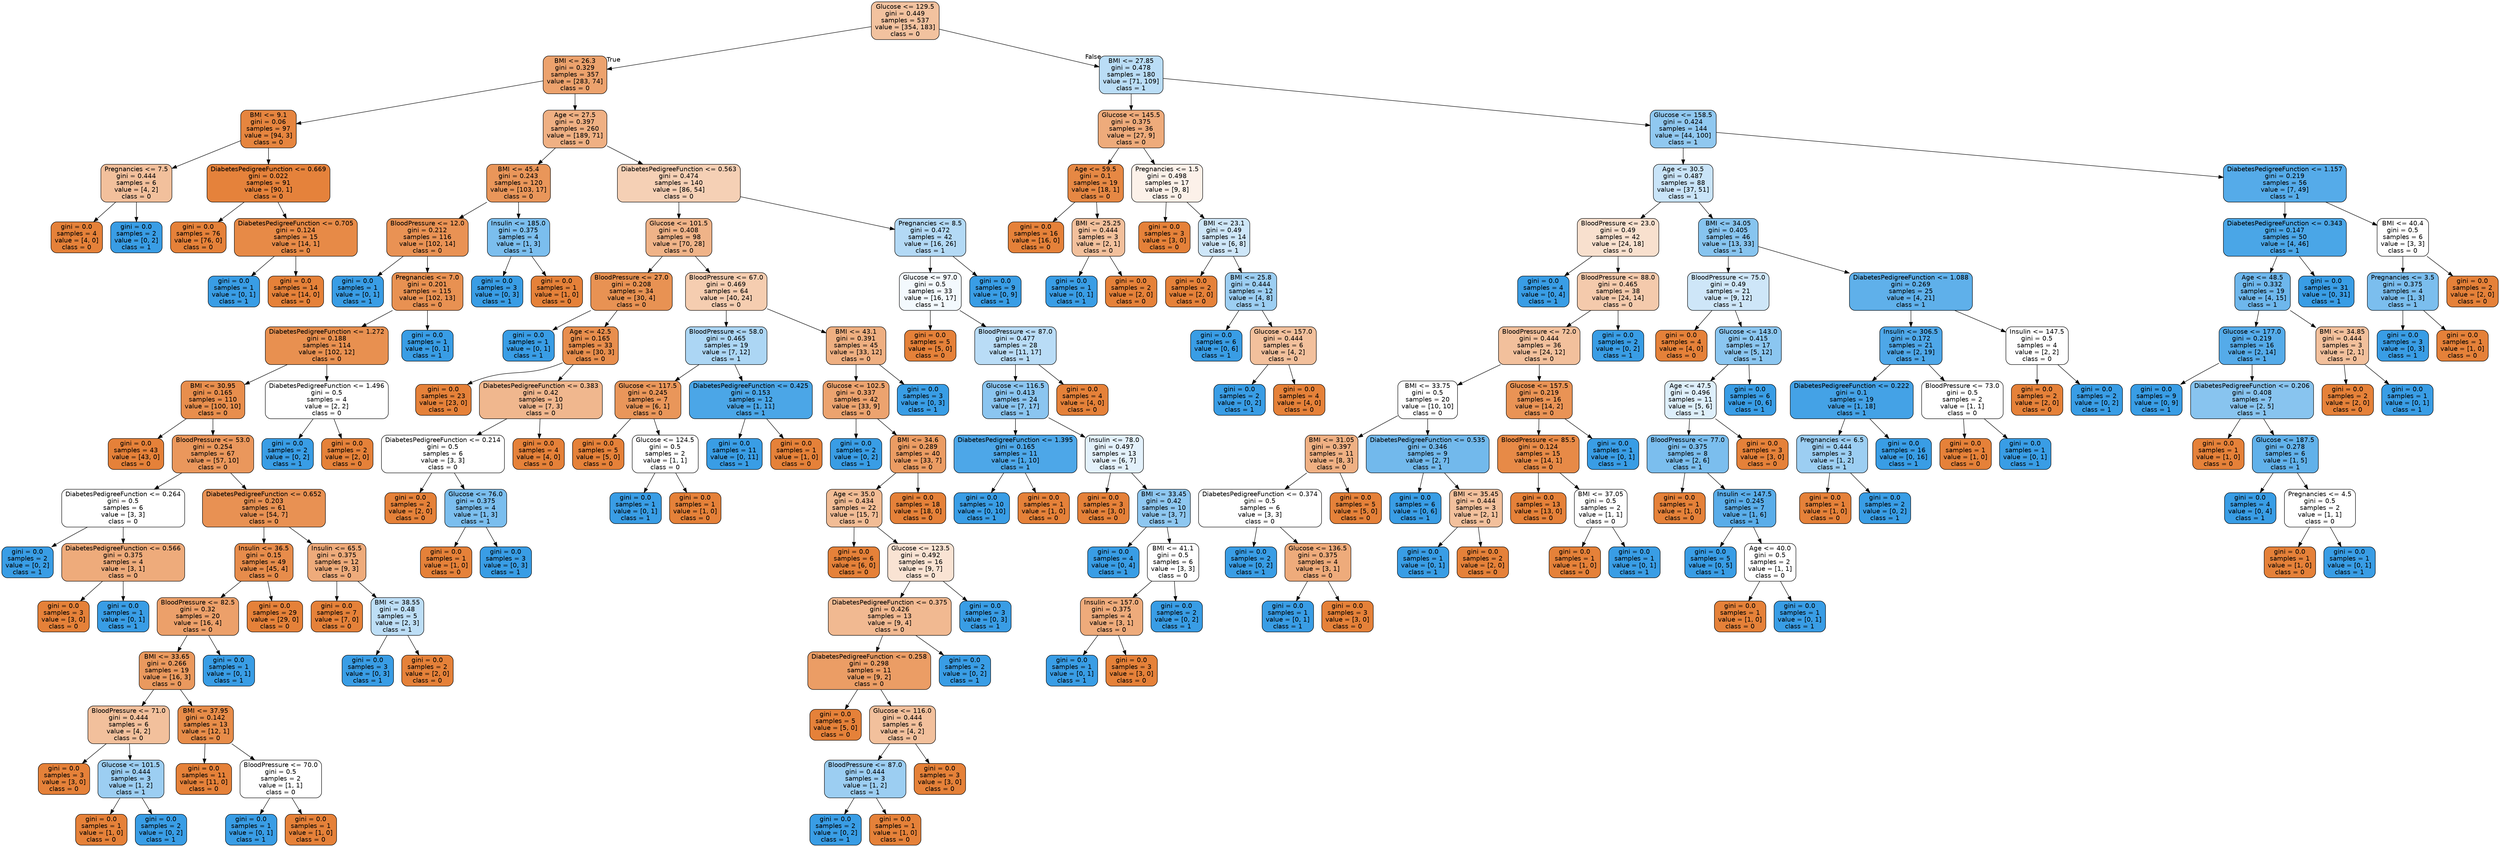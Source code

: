 digraph Tree {
node [shape=box, style="filled, rounded", color="black", fontname="helvetica"] ;
edge [fontname="helvetica"] ;
0 [label="Glucose <= 129.5\ngini = 0.449\nsamples = 537\nvalue = [354, 183]\nclass = 0", fillcolor="#f2c29f"] ;
1 [label="BMI <= 26.3\ngini = 0.329\nsamples = 357\nvalue = [283, 74]\nclass = 0", fillcolor="#eca26d"] ;
0 -> 1 [labeldistance=2.5, labelangle=45, headlabel="True"] ;
2 [label="BMI <= 9.1\ngini = 0.06\nsamples = 97\nvalue = [94, 3]\nclass = 0", fillcolor="#e6853f"] ;
1 -> 2 ;
3 [label="Pregnancies <= 7.5\ngini = 0.444\nsamples = 6\nvalue = [4, 2]\nclass = 0", fillcolor="#f2c09c"] ;
2 -> 3 ;
4 [label="gini = 0.0\nsamples = 4\nvalue = [4, 0]\nclass = 0", fillcolor="#e58139"] ;
3 -> 4 ;
5 [label="gini = 0.0\nsamples = 2\nvalue = [0, 2]\nclass = 1", fillcolor="#399de5"] ;
3 -> 5 ;
6 [label="DiabetesPedigreeFunction <= 0.669\ngini = 0.022\nsamples = 91\nvalue = [90, 1]\nclass = 0", fillcolor="#e5823b"] ;
2 -> 6 ;
7 [label="gini = 0.0\nsamples = 76\nvalue = [76, 0]\nclass = 0", fillcolor="#e58139"] ;
6 -> 7 ;
8 [label="DiabetesPedigreeFunction <= 0.705\ngini = 0.124\nsamples = 15\nvalue = [14, 1]\nclass = 0", fillcolor="#e78a47"] ;
6 -> 8 ;
9 [label="gini = 0.0\nsamples = 1\nvalue = [0, 1]\nclass = 1", fillcolor="#399de5"] ;
8 -> 9 ;
10 [label="gini = 0.0\nsamples = 14\nvalue = [14, 0]\nclass = 0", fillcolor="#e58139"] ;
8 -> 10 ;
11 [label="Age <= 27.5\ngini = 0.397\nsamples = 260\nvalue = [189, 71]\nclass = 0", fillcolor="#efb083"] ;
1 -> 11 ;
12 [label="BMI <= 45.4\ngini = 0.243\nsamples = 120\nvalue = [103, 17]\nclass = 0", fillcolor="#e9965a"] ;
11 -> 12 ;
13 [label="BloodPressure <= 12.0\ngini = 0.212\nsamples = 116\nvalue = [102, 14]\nclass = 0", fillcolor="#e99254"] ;
12 -> 13 ;
14 [label="gini = 0.0\nsamples = 1\nvalue = [0, 1]\nclass = 1", fillcolor="#399de5"] ;
13 -> 14 ;
15 [label="Pregnancies <= 7.0\ngini = 0.201\nsamples = 115\nvalue = [102, 13]\nclass = 0", fillcolor="#e89152"] ;
13 -> 15 ;
16 [label="DiabetesPedigreeFunction <= 1.272\ngini = 0.188\nsamples = 114\nvalue = [102, 12]\nclass = 0", fillcolor="#e89050"] ;
15 -> 16 ;
17 [label="BMI <= 30.95\ngini = 0.165\nsamples = 110\nvalue = [100, 10]\nclass = 0", fillcolor="#e88e4d"] ;
16 -> 17 ;
18 [label="gini = 0.0\nsamples = 43\nvalue = [43, 0]\nclass = 0", fillcolor="#e58139"] ;
17 -> 18 ;
19 [label="BloodPressure <= 53.0\ngini = 0.254\nsamples = 67\nvalue = [57, 10]\nclass = 0", fillcolor="#ea975c"] ;
17 -> 19 ;
20 [label="DiabetesPedigreeFunction <= 0.264\ngini = 0.5\nsamples = 6\nvalue = [3, 3]\nclass = 0", fillcolor="#ffffff"] ;
19 -> 20 ;
21 [label="gini = 0.0\nsamples = 2\nvalue = [0, 2]\nclass = 1", fillcolor="#399de5"] ;
20 -> 21 ;
22 [label="DiabetesPedigreeFunction <= 0.566\ngini = 0.375\nsamples = 4\nvalue = [3, 1]\nclass = 0", fillcolor="#eeab7b"] ;
20 -> 22 ;
23 [label="gini = 0.0\nsamples = 3\nvalue = [3, 0]\nclass = 0", fillcolor="#e58139"] ;
22 -> 23 ;
24 [label="gini = 0.0\nsamples = 1\nvalue = [0, 1]\nclass = 1", fillcolor="#399de5"] ;
22 -> 24 ;
25 [label="DiabetesPedigreeFunction <= 0.652\ngini = 0.203\nsamples = 61\nvalue = [54, 7]\nclass = 0", fillcolor="#e89153"] ;
19 -> 25 ;
26 [label="Insulin <= 36.5\ngini = 0.15\nsamples = 49\nvalue = [45, 4]\nclass = 0", fillcolor="#e78c4b"] ;
25 -> 26 ;
27 [label="BloodPressure <= 82.5\ngini = 0.32\nsamples = 20\nvalue = [16, 4]\nclass = 0", fillcolor="#eca06a"] ;
26 -> 27 ;
28 [label="BMI <= 33.65\ngini = 0.266\nsamples = 19\nvalue = [16, 3]\nclass = 0", fillcolor="#ea995e"] ;
27 -> 28 ;
29 [label="BloodPressure <= 71.0\ngini = 0.444\nsamples = 6\nvalue = [4, 2]\nclass = 0", fillcolor="#f2c09c"] ;
28 -> 29 ;
30 [label="gini = 0.0\nsamples = 3\nvalue = [3, 0]\nclass = 0", fillcolor="#e58139"] ;
29 -> 30 ;
31 [label="Glucose <= 101.5\ngini = 0.444\nsamples = 3\nvalue = [1, 2]\nclass = 1", fillcolor="#9ccef2"] ;
29 -> 31 ;
32 [label="gini = 0.0\nsamples = 1\nvalue = [1, 0]\nclass = 0", fillcolor="#e58139"] ;
31 -> 32 ;
33 [label="gini = 0.0\nsamples = 2\nvalue = [0, 2]\nclass = 1", fillcolor="#399de5"] ;
31 -> 33 ;
34 [label="BMI <= 37.95\ngini = 0.142\nsamples = 13\nvalue = [12, 1]\nclass = 0", fillcolor="#e78c49"] ;
28 -> 34 ;
35 [label="gini = 0.0\nsamples = 11\nvalue = [11, 0]\nclass = 0", fillcolor="#e58139"] ;
34 -> 35 ;
36 [label="BloodPressure <= 70.0\ngini = 0.5\nsamples = 2\nvalue = [1, 1]\nclass = 0", fillcolor="#ffffff"] ;
34 -> 36 ;
37 [label="gini = 0.0\nsamples = 1\nvalue = [0, 1]\nclass = 1", fillcolor="#399de5"] ;
36 -> 37 ;
38 [label="gini = 0.0\nsamples = 1\nvalue = [1, 0]\nclass = 0", fillcolor="#e58139"] ;
36 -> 38 ;
39 [label="gini = 0.0\nsamples = 1\nvalue = [0, 1]\nclass = 1", fillcolor="#399de5"] ;
27 -> 39 ;
40 [label="gini = 0.0\nsamples = 29\nvalue = [29, 0]\nclass = 0", fillcolor="#e58139"] ;
26 -> 40 ;
41 [label="Insulin <= 65.5\ngini = 0.375\nsamples = 12\nvalue = [9, 3]\nclass = 0", fillcolor="#eeab7b"] ;
25 -> 41 ;
42 [label="gini = 0.0\nsamples = 7\nvalue = [7, 0]\nclass = 0", fillcolor="#e58139"] ;
41 -> 42 ;
43 [label="BMI <= 38.55\ngini = 0.48\nsamples = 5\nvalue = [2, 3]\nclass = 1", fillcolor="#bddef6"] ;
41 -> 43 ;
44 [label="gini = 0.0\nsamples = 3\nvalue = [0, 3]\nclass = 1", fillcolor="#399de5"] ;
43 -> 44 ;
45 [label="gini = 0.0\nsamples = 2\nvalue = [2, 0]\nclass = 0", fillcolor="#e58139"] ;
43 -> 45 ;
46 [label="DiabetesPedigreeFunction <= 1.496\ngini = 0.5\nsamples = 4\nvalue = [2, 2]\nclass = 0", fillcolor="#ffffff"] ;
16 -> 46 ;
47 [label="gini = 0.0\nsamples = 2\nvalue = [0, 2]\nclass = 1", fillcolor="#399de5"] ;
46 -> 47 ;
48 [label="gini = 0.0\nsamples = 2\nvalue = [2, 0]\nclass = 0", fillcolor="#e58139"] ;
46 -> 48 ;
49 [label="gini = 0.0\nsamples = 1\nvalue = [0, 1]\nclass = 1", fillcolor="#399de5"] ;
15 -> 49 ;
50 [label="Insulin <= 185.0\ngini = 0.375\nsamples = 4\nvalue = [1, 3]\nclass = 1", fillcolor="#7bbeee"] ;
12 -> 50 ;
51 [label="gini = 0.0\nsamples = 3\nvalue = [0, 3]\nclass = 1", fillcolor="#399de5"] ;
50 -> 51 ;
52 [label="gini = 0.0\nsamples = 1\nvalue = [1, 0]\nclass = 0", fillcolor="#e58139"] ;
50 -> 52 ;
53 [label="DiabetesPedigreeFunction <= 0.563\ngini = 0.474\nsamples = 140\nvalue = [86, 54]\nclass = 0", fillcolor="#f5d0b5"] ;
11 -> 53 ;
54 [label="Glucose <= 101.5\ngini = 0.408\nsamples = 98\nvalue = [70, 28]\nclass = 0", fillcolor="#efb388"] ;
53 -> 54 ;
55 [label="BloodPressure <= 27.0\ngini = 0.208\nsamples = 34\nvalue = [30, 4]\nclass = 0", fillcolor="#e89253"] ;
54 -> 55 ;
56 [label="gini = 0.0\nsamples = 1\nvalue = [0, 1]\nclass = 1", fillcolor="#399de5"] ;
55 -> 56 ;
57 [label="Age <= 42.5\ngini = 0.165\nsamples = 33\nvalue = [30, 3]\nclass = 0", fillcolor="#e88e4d"] ;
55 -> 57 ;
58 [label="gini = 0.0\nsamples = 23\nvalue = [23, 0]\nclass = 0", fillcolor="#e58139"] ;
57 -> 58 ;
59 [label="DiabetesPedigreeFunction <= 0.383\ngini = 0.42\nsamples = 10\nvalue = [7, 3]\nclass = 0", fillcolor="#f0b78e"] ;
57 -> 59 ;
60 [label="DiabetesPedigreeFunction <= 0.214\ngini = 0.5\nsamples = 6\nvalue = [3, 3]\nclass = 0", fillcolor="#ffffff"] ;
59 -> 60 ;
61 [label="gini = 0.0\nsamples = 2\nvalue = [2, 0]\nclass = 0", fillcolor="#e58139"] ;
60 -> 61 ;
62 [label="Glucose <= 76.0\ngini = 0.375\nsamples = 4\nvalue = [1, 3]\nclass = 1", fillcolor="#7bbeee"] ;
60 -> 62 ;
63 [label="gini = 0.0\nsamples = 1\nvalue = [1, 0]\nclass = 0", fillcolor="#e58139"] ;
62 -> 63 ;
64 [label="gini = 0.0\nsamples = 3\nvalue = [0, 3]\nclass = 1", fillcolor="#399de5"] ;
62 -> 64 ;
65 [label="gini = 0.0\nsamples = 4\nvalue = [4, 0]\nclass = 0", fillcolor="#e58139"] ;
59 -> 65 ;
66 [label="BloodPressure <= 67.0\ngini = 0.469\nsamples = 64\nvalue = [40, 24]\nclass = 0", fillcolor="#f5cdb0"] ;
54 -> 66 ;
67 [label="BloodPressure <= 58.0\ngini = 0.465\nsamples = 19\nvalue = [7, 12]\nclass = 1", fillcolor="#acd6f4"] ;
66 -> 67 ;
68 [label="Glucose <= 117.5\ngini = 0.245\nsamples = 7\nvalue = [6, 1]\nclass = 0", fillcolor="#e9965a"] ;
67 -> 68 ;
69 [label="gini = 0.0\nsamples = 5\nvalue = [5, 0]\nclass = 0", fillcolor="#e58139"] ;
68 -> 69 ;
70 [label="Glucose <= 124.5\ngini = 0.5\nsamples = 2\nvalue = [1, 1]\nclass = 0", fillcolor="#ffffff"] ;
68 -> 70 ;
71 [label="gini = 0.0\nsamples = 1\nvalue = [0, 1]\nclass = 1", fillcolor="#399de5"] ;
70 -> 71 ;
72 [label="gini = 0.0\nsamples = 1\nvalue = [1, 0]\nclass = 0", fillcolor="#e58139"] ;
70 -> 72 ;
73 [label="DiabetesPedigreeFunction <= 0.425\ngini = 0.153\nsamples = 12\nvalue = [1, 11]\nclass = 1", fillcolor="#4ba6e7"] ;
67 -> 73 ;
74 [label="gini = 0.0\nsamples = 11\nvalue = [0, 11]\nclass = 1", fillcolor="#399de5"] ;
73 -> 74 ;
75 [label="gini = 0.0\nsamples = 1\nvalue = [1, 0]\nclass = 0", fillcolor="#e58139"] ;
73 -> 75 ;
76 [label="BMI <= 43.1\ngini = 0.391\nsamples = 45\nvalue = [33, 12]\nclass = 0", fillcolor="#eeaf81"] ;
66 -> 76 ;
77 [label="Glucose <= 102.5\ngini = 0.337\nsamples = 42\nvalue = [33, 9]\nclass = 0", fillcolor="#eca36f"] ;
76 -> 77 ;
78 [label="gini = 0.0\nsamples = 2\nvalue = [0, 2]\nclass = 1", fillcolor="#399de5"] ;
77 -> 78 ;
79 [label="BMI <= 34.6\ngini = 0.289\nsamples = 40\nvalue = [33, 7]\nclass = 0", fillcolor="#eb9c63"] ;
77 -> 79 ;
80 [label="Age <= 35.0\ngini = 0.434\nsamples = 22\nvalue = [15, 7]\nclass = 0", fillcolor="#f1bc95"] ;
79 -> 80 ;
81 [label="gini = 0.0\nsamples = 6\nvalue = [6, 0]\nclass = 0", fillcolor="#e58139"] ;
80 -> 81 ;
82 [label="Glucose <= 123.5\ngini = 0.492\nsamples = 16\nvalue = [9, 7]\nclass = 0", fillcolor="#f9e3d3"] ;
80 -> 82 ;
83 [label="DiabetesPedigreeFunction <= 0.375\ngini = 0.426\nsamples = 13\nvalue = [9, 4]\nclass = 0", fillcolor="#f1b991"] ;
82 -> 83 ;
84 [label="DiabetesPedigreeFunction <= 0.258\ngini = 0.298\nsamples = 11\nvalue = [9, 2]\nclass = 0", fillcolor="#eb9d65"] ;
83 -> 84 ;
85 [label="gini = 0.0\nsamples = 5\nvalue = [5, 0]\nclass = 0", fillcolor="#e58139"] ;
84 -> 85 ;
86 [label="Glucose <= 116.0\ngini = 0.444\nsamples = 6\nvalue = [4, 2]\nclass = 0", fillcolor="#f2c09c"] ;
84 -> 86 ;
87 [label="BloodPressure <= 87.0\ngini = 0.444\nsamples = 3\nvalue = [1, 2]\nclass = 1", fillcolor="#9ccef2"] ;
86 -> 87 ;
88 [label="gini = 0.0\nsamples = 2\nvalue = [0, 2]\nclass = 1", fillcolor="#399de5"] ;
87 -> 88 ;
89 [label="gini = 0.0\nsamples = 1\nvalue = [1, 0]\nclass = 0", fillcolor="#e58139"] ;
87 -> 89 ;
90 [label="gini = 0.0\nsamples = 3\nvalue = [3, 0]\nclass = 0", fillcolor="#e58139"] ;
86 -> 90 ;
91 [label="gini = 0.0\nsamples = 2\nvalue = [0, 2]\nclass = 1", fillcolor="#399de5"] ;
83 -> 91 ;
92 [label="gini = 0.0\nsamples = 3\nvalue = [0, 3]\nclass = 1", fillcolor="#399de5"] ;
82 -> 92 ;
93 [label="gini = 0.0\nsamples = 18\nvalue = [18, 0]\nclass = 0", fillcolor="#e58139"] ;
79 -> 93 ;
94 [label="gini = 0.0\nsamples = 3\nvalue = [0, 3]\nclass = 1", fillcolor="#399de5"] ;
76 -> 94 ;
95 [label="Pregnancies <= 8.5\ngini = 0.472\nsamples = 42\nvalue = [16, 26]\nclass = 1", fillcolor="#b3d9f5"] ;
53 -> 95 ;
96 [label="Glucose <= 97.0\ngini = 0.5\nsamples = 33\nvalue = [16, 17]\nclass = 1", fillcolor="#f3f9fd"] ;
95 -> 96 ;
97 [label="gini = 0.0\nsamples = 5\nvalue = [5, 0]\nclass = 0", fillcolor="#e58139"] ;
96 -> 97 ;
98 [label="BloodPressure <= 87.0\ngini = 0.477\nsamples = 28\nvalue = [11, 17]\nclass = 1", fillcolor="#b9dcf6"] ;
96 -> 98 ;
99 [label="Glucose <= 116.5\ngini = 0.413\nsamples = 24\nvalue = [7, 17]\nclass = 1", fillcolor="#8bc5f0"] ;
98 -> 99 ;
100 [label="DiabetesPedigreeFunction <= 1.395\ngini = 0.165\nsamples = 11\nvalue = [1, 10]\nclass = 1", fillcolor="#4da7e8"] ;
99 -> 100 ;
101 [label="gini = 0.0\nsamples = 10\nvalue = [0, 10]\nclass = 1", fillcolor="#399de5"] ;
100 -> 101 ;
102 [label="gini = 0.0\nsamples = 1\nvalue = [1, 0]\nclass = 0", fillcolor="#e58139"] ;
100 -> 102 ;
103 [label="Insulin <= 78.0\ngini = 0.497\nsamples = 13\nvalue = [6, 7]\nclass = 1", fillcolor="#e3f1fb"] ;
99 -> 103 ;
104 [label="gini = 0.0\nsamples = 3\nvalue = [3, 0]\nclass = 0", fillcolor="#e58139"] ;
103 -> 104 ;
105 [label="BMI <= 33.45\ngini = 0.42\nsamples = 10\nvalue = [3, 7]\nclass = 1", fillcolor="#8ec7f0"] ;
103 -> 105 ;
106 [label="gini = 0.0\nsamples = 4\nvalue = [0, 4]\nclass = 1", fillcolor="#399de5"] ;
105 -> 106 ;
107 [label="BMI <= 41.1\ngini = 0.5\nsamples = 6\nvalue = [3, 3]\nclass = 0", fillcolor="#ffffff"] ;
105 -> 107 ;
108 [label="Insulin <= 157.0\ngini = 0.375\nsamples = 4\nvalue = [3, 1]\nclass = 0", fillcolor="#eeab7b"] ;
107 -> 108 ;
109 [label="gini = 0.0\nsamples = 1\nvalue = [0, 1]\nclass = 1", fillcolor="#399de5"] ;
108 -> 109 ;
110 [label="gini = 0.0\nsamples = 3\nvalue = [3, 0]\nclass = 0", fillcolor="#e58139"] ;
108 -> 110 ;
111 [label="gini = 0.0\nsamples = 2\nvalue = [0, 2]\nclass = 1", fillcolor="#399de5"] ;
107 -> 111 ;
112 [label="gini = 0.0\nsamples = 4\nvalue = [4, 0]\nclass = 0", fillcolor="#e58139"] ;
98 -> 112 ;
113 [label="gini = 0.0\nsamples = 9\nvalue = [0, 9]\nclass = 1", fillcolor="#399de5"] ;
95 -> 113 ;
114 [label="BMI <= 27.85\ngini = 0.478\nsamples = 180\nvalue = [71, 109]\nclass = 1", fillcolor="#baddf6"] ;
0 -> 114 [labeldistance=2.5, labelangle=-45, headlabel="False"] ;
115 [label="Glucose <= 145.5\ngini = 0.375\nsamples = 36\nvalue = [27, 9]\nclass = 0", fillcolor="#eeab7b"] ;
114 -> 115 ;
116 [label="Age <= 59.5\ngini = 0.1\nsamples = 19\nvalue = [18, 1]\nclass = 0", fillcolor="#e68844"] ;
115 -> 116 ;
117 [label="gini = 0.0\nsamples = 16\nvalue = [16, 0]\nclass = 0", fillcolor="#e58139"] ;
116 -> 117 ;
118 [label="BMI <= 25.25\ngini = 0.444\nsamples = 3\nvalue = [2, 1]\nclass = 0", fillcolor="#f2c09c"] ;
116 -> 118 ;
119 [label="gini = 0.0\nsamples = 1\nvalue = [0, 1]\nclass = 1", fillcolor="#399de5"] ;
118 -> 119 ;
120 [label="gini = 0.0\nsamples = 2\nvalue = [2, 0]\nclass = 0", fillcolor="#e58139"] ;
118 -> 120 ;
121 [label="Pregnancies <= 1.5\ngini = 0.498\nsamples = 17\nvalue = [9, 8]\nclass = 0", fillcolor="#fcf1e9"] ;
115 -> 121 ;
122 [label="gini = 0.0\nsamples = 3\nvalue = [3, 0]\nclass = 0", fillcolor="#e58139"] ;
121 -> 122 ;
123 [label="BMI <= 23.1\ngini = 0.49\nsamples = 14\nvalue = [6, 8]\nclass = 1", fillcolor="#cee6f8"] ;
121 -> 123 ;
124 [label="gini = 0.0\nsamples = 2\nvalue = [2, 0]\nclass = 0", fillcolor="#e58139"] ;
123 -> 124 ;
125 [label="BMI <= 25.8\ngini = 0.444\nsamples = 12\nvalue = [4, 8]\nclass = 1", fillcolor="#9ccef2"] ;
123 -> 125 ;
126 [label="gini = 0.0\nsamples = 6\nvalue = [0, 6]\nclass = 1", fillcolor="#399de5"] ;
125 -> 126 ;
127 [label="Glucose <= 157.0\ngini = 0.444\nsamples = 6\nvalue = [4, 2]\nclass = 0", fillcolor="#f2c09c"] ;
125 -> 127 ;
128 [label="gini = 0.0\nsamples = 2\nvalue = [0, 2]\nclass = 1", fillcolor="#399de5"] ;
127 -> 128 ;
129 [label="gini = 0.0\nsamples = 4\nvalue = [4, 0]\nclass = 0", fillcolor="#e58139"] ;
127 -> 129 ;
130 [label="Glucose <= 158.5\ngini = 0.424\nsamples = 144\nvalue = [44, 100]\nclass = 1", fillcolor="#90c8f0"] ;
114 -> 130 ;
131 [label="Age <= 30.5\ngini = 0.487\nsamples = 88\nvalue = [37, 51]\nclass = 1", fillcolor="#c9e4f8"] ;
130 -> 131 ;
132 [label="BloodPressure <= 23.0\ngini = 0.49\nsamples = 42\nvalue = [24, 18]\nclass = 0", fillcolor="#f8e0ce"] ;
131 -> 132 ;
133 [label="gini = 0.0\nsamples = 4\nvalue = [0, 4]\nclass = 1", fillcolor="#399de5"] ;
132 -> 133 ;
134 [label="BloodPressure <= 88.0\ngini = 0.465\nsamples = 38\nvalue = [24, 14]\nclass = 0", fillcolor="#f4caac"] ;
132 -> 134 ;
135 [label="BloodPressure <= 72.0\ngini = 0.444\nsamples = 36\nvalue = [24, 12]\nclass = 0", fillcolor="#f2c09c"] ;
134 -> 135 ;
136 [label="BMI <= 33.75\ngini = 0.5\nsamples = 20\nvalue = [10, 10]\nclass = 0", fillcolor="#ffffff"] ;
135 -> 136 ;
137 [label="BMI <= 31.05\ngini = 0.397\nsamples = 11\nvalue = [8, 3]\nclass = 0", fillcolor="#efb083"] ;
136 -> 137 ;
138 [label="DiabetesPedigreeFunction <= 0.374\ngini = 0.5\nsamples = 6\nvalue = [3, 3]\nclass = 0", fillcolor="#ffffff"] ;
137 -> 138 ;
139 [label="gini = 0.0\nsamples = 2\nvalue = [0, 2]\nclass = 1", fillcolor="#399de5"] ;
138 -> 139 ;
140 [label="Glucose <= 136.5\ngini = 0.375\nsamples = 4\nvalue = [3, 1]\nclass = 0", fillcolor="#eeab7b"] ;
138 -> 140 ;
141 [label="gini = 0.0\nsamples = 1\nvalue = [0, 1]\nclass = 1", fillcolor="#399de5"] ;
140 -> 141 ;
142 [label="gini = 0.0\nsamples = 3\nvalue = [3, 0]\nclass = 0", fillcolor="#e58139"] ;
140 -> 142 ;
143 [label="gini = 0.0\nsamples = 5\nvalue = [5, 0]\nclass = 0", fillcolor="#e58139"] ;
137 -> 143 ;
144 [label="DiabetesPedigreeFunction <= 0.535\ngini = 0.346\nsamples = 9\nvalue = [2, 7]\nclass = 1", fillcolor="#72b9ec"] ;
136 -> 144 ;
145 [label="gini = 0.0\nsamples = 6\nvalue = [0, 6]\nclass = 1", fillcolor="#399de5"] ;
144 -> 145 ;
146 [label="BMI <= 35.45\ngini = 0.444\nsamples = 3\nvalue = [2, 1]\nclass = 0", fillcolor="#f2c09c"] ;
144 -> 146 ;
147 [label="gini = 0.0\nsamples = 1\nvalue = [0, 1]\nclass = 1", fillcolor="#399de5"] ;
146 -> 147 ;
148 [label="gini = 0.0\nsamples = 2\nvalue = [2, 0]\nclass = 0", fillcolor="#e58139"] ;
146 -> 148 ;
149 [label="Glucose <= 157.5\ngini = 0.219\nsamples = 16\nvalue = [14, 2]\nclass = 0", fillcolor="#e99355"] ;
135 -> 149 ;
150 [label="BloodPressure <= 85.5\ngini = 0.124\nsamples = 15\nvalue = [14, 1]\nclass = 0", fillcolor="#e78a47"] ;
149 -> 150 ;
151 [label="gini = 0.0\nsamples = 13\nvalue = [13, 0]\nclass = 0", fillcolor="#e58139"] ;
150 -> 151 ;
152 [label="BMI <= 37.05\ngini = 0.5\nsamples = 2\nvalue = [1, 1]\nclass = 0", fillcolor="#ffffff"] ;
150 -> 152 ;
153 [label="gini = 0.0\nsamples = 1\nvalue = [1, 0]\nclass = 0", fillcolor="#e58139"] ;
152 -> 153 ;
154 [label="gini = 0.0\nsamples = 1\nvalue = [0, 1]\nclass = 1", fillcolor="#399de5"] ;
152 -> 154 ;
155 [label="gini = 0.0\nsamples = 1\nvalue = [0, 1]\nclass = 1", fillcolor="#399de5"] ;
149 -> 155 ;
156 [label="gini = 0.0\nsamples = 2\nvalue = [0, 2]\nclass = 1", fillcolor="#399de5"] ;
134 -> 156 ;
157 [label="BMI <= 34.05\ngini = 0.405\nsamples = 46\nvalue = [13, 33]\nclass = 1", fillcolor="#87c4ef"] ;
131 -> 157 ;
158 [label="BloodPressure <= 75.0\ngini = 0.49\nsamples = 21\nvalue = [9, 12]\nclass = 1", fillcolor="#cee6f8"] ;
157 -> 158 ;
159 [label="gini = 0.0\nsamples = 4\nvalue = [4, 0]\nclass = 0", fillcolor="#e58139"] ;
158 -> 159 ;
160 [label="Glucose <= 143.0\ngini = 0.415\nsamples = 17\nvalue = [5, 12]\nclass = 1", fillcolor="#8bc6f0"] ;
158 -> 160 ;
161 [label="Age <= 47.5\ngini = 0.496\nsamples = 11\nvalue = [5, 6]\nclass = 1", fillcolor="#deeffb"] ;
160 -> 161 ;
162 [label="BloodPressure <= 77.0\ngini = 0.375\nsamples = 8\nvalue = [2, 6]\nclass = 1", fillcolor="#7bbeee"] ;
161 -> 162 ;
163 [label="gini = 0.0\nsamples = 1\nvalue = [1, 0]\nclass = 0", fillcolor="#e58139"] ;
162 -> 163 ;
164 [label="Insulin <= 147.5\ngini = 0.245\nsamples = 7\nvalue = [1, 6]\nclass = 1", fillcolor="#5aade9"] ;
162 -> 164 ;
165 [label="gini = 0.0\nsamples = 5\nvalue = [0, 5]\nclass = 1", fillcolor="#399de5"] ;
164 -> 165 ;
166 [label="Age <= 40.0\ngini = 0.5\nsamples = 2\nvalue = [1, 1]\nclass = 0", fillcolor="#ffffff"] ;
164 -> 166 ;
167 [label="gini = 0.0\nsamples = 1\nvalue = [1, 0]\nclass = 0", fillcolor="#e58139"] ;
166 -> 167 ;
168 [label="gini = 0.0\nsamples = 1\nvalue = [0, 1]\nclass = 1", fillcolor="#399de5"] ;
166 -> 168 ;
169 [label="gini = 0.0\nsamples = 3\nvalue = [3, 0]\nclass = 0", fillcolor="#e58139"] ;
161 -> 169 ;
170 [label="gini = 0.0\nsamples = 6\nvalue = [0, 6]\nclass = 1", fillcolor="#399de5"] ;
160 -> 170 ;
171 [label="DiabetesPedigreeFunction <= 1.088\ngini = 0.269\nsamples = 25\nvalue = [4, 21]\nclass = 1", fillcolor="#5fb0ea"] ;
157 -> 171 ;
172 [label="Insulin <= 306.5\ngini = 0.172\nsamples = 21\nvalue = [2, 19]\nclass = 1", fillcolor="#4ea7e8"] ;
171 -> 172 ;
173 [label="DiabetesPedigreeFunction <= 0.222\ngini = 0.1\nsamples = 19\nvalue = [1, 18]\nclass = 1", fillcolor="#44a2e6"] ;
172 -> 173 ;
174 [label="Pregnancies <= 6.5\ngini = 0.444\nsamples = 3\nvalue = [1, 2]\nclass = 1", fillcolor="#9ccef2"] ;
173 -> 174 ;
175 [label="gini = 0.0\nsamples = 1\nvalue = [1, 0]\nclass = 0", fillcolor="#e58139"] ;
174 -> 175 ;
176 [label="gini = 0.0\nsamples = 2\nvalue = [0, 2]\nclass = 1", fillcolor="#399de5"] ;
174 -> 176 ;
177 [label="gini = 0.0\nsamples = 16\nvalue = [0, 16]\nclass = 1", fillcolor="#399de5"] ;
173 -> 177 ;
178 [label="BloodPressure <= 73.0\ngini = 0.5\nsamples = 2\nvalue = [1, 1]\nclass = 0", fillcolor="#ffffff"] ;
172 -> 178 ;
179 [label="gini = 0.0\nsamples = 1\nvalue = [1, 0]\nclass = 0", fillcolor="#e58139"] ;
178 -> 179 ;
180 [label="gini = 0.0\nsamples = 1\nvalue = [0, 1]\nclass = 1", fillcolor="#399de5"] ;
178 -> 180 ;
181 [label="Insulin <= 147.5\ngini = 0.5\nsamples = 4\nvalue = [2, 2]\nclass = 0", fillcolor="#ffffff"] ;
171 -> 181 ;
182 [label="gini = 0.0\nsamples = 2\nvalue = [2, 0]\nclass = 0", fillcolor="#e58139"] ;
181 -> 182 ;
183 [label="gini = 0.0\nsamples = 2\nvalue = [0, 2]\nclass = 1", fillcolor="#399de5"] ;
181 -> 183 ;
184 [label="DiabetesPedigreeFunction <= 1.157\ngini = 0.219\nsamples = 56\nvalue = [7, 49]\nclass = 1", fillcolor="#55abe9"] ;
130 -> 184 ;
185 [label="DiabetesPedigreeFunction <= 0.343\ngini = 0.147\nsamples = 50\nvalue = [4, 46]\nclass = 1", fillcolor="#4aa6e7"] ;
184 -> 185 ;
186 [label="Age <= 48.5\ngini = 0.332\nsamples = 19\nvalue = [4, 15]\nclass = 1", fillcolor="#6eb7ec"] ;
185 -> 186 ;
187 [label="Glucose <= 177.0\ngini = 0.219\nsamples = 16\nvalue = [2, 14]\nclass = 1", fillcolor="#55abe9"] ;
186 -> 187 ;
188 [label="gini = 0.0\nsamples = 9\nvalue = [0, 9]\nclass = 1", fillcolor="#399de5"] ;
187 -> 188 ;
189 [label="DiabetesPedigreeFunction <= 0.206\ngini = 0.408\nsamples = 7\nvalue = [2, 5]\nclass = 1", fillcolor="#88c4ef"] ;
187 -> 189 ;
190 [label="gini = 0.0\nsamples = 1\nvalue = [1, 0]\nclass = 0", fillcolor="#e58139"] ;
189 -> 190 ;
191 [label="Glucose <= 187.5\ngini = 0.278\nsamples = 6\nvalue = [1, 5]\nclass = 1", fillcolor="#61b1ea"] ;
189 -> 191 ;
192 [label="gini = 0.0\nsamples = 4\nvalue = [0, 4]\nclass = 1", fillcolor="#399de5"] ;
191 -> 192 ;
193 [label="Pregnancies <= 4.5\ngini = 0.5\nsamples = 2\nvalue = [1, 1]\nclass = 0", fillcolor="#ffffff"] ;
191 -> 193 ;
194 [label="gini = 0.0\nsamples = 1\nvalue = [1, 0]\nclass = 0", fillcolor="#e58139"] ;
193 -> 194 ;
195 [label="gini = 0.0\nsamples = 1\nvalue = [0, 1]\nclass = 1", fillcolor="#399de5"] ;
193 -> 195 ;
196 [label="BMI <= 34.85\ngini = 0.444\nsamples = 3\nvalue = [2, 1]\nclass = 0", fillcolor="#f2c09c"] ;
186 -> 196 ;
197 [label="gini = 0.0\nsamples = 2\nvalue = [2, 0]\nclass = 0", fillcolor="#e58139"] ;
196 -> 197 ;
198 [label="gini = 0.0\nsamples = 1\nvalue = [0, 1]\nclass = 1", fillcolor="#399de5"] ;
196 -> 198 ;
199 [label="gini = 0.0\nsamples = 31\nvalue = [0, 31]\nclass = 1", fillcolor="#399de5"] ;
185 -> 199 ;
200 [label="BMI <= 40.4\ngini = 0.5\nsamples = 6\nvalue = [3, 3]\nclass = 0", fillcolor="#ffffff"] ;
184 -> 200 ;
201 [label="Pregnancies <= 3.5\ngini = 0.375\nsamples = 4\nvalue = [1, 3]\nclass = 1", fillcolor="#7bbeee"] ;
200 -> 201 ;
202 [label="gini = 0.0\nsamples = 3\nvalue = [0, 3]\nclass = 1", fillcolor="#399de5"] ;
201 -> 202 ;
203 [label="gini = 0.0\nsamples = 1\nvalue = [1, 0]\nclass = 0", fillcolor="#e58139"] ;
201 -> 203 ;
204 [label="gini = 0.0\nsamples = 2\nvalue = [2, 0]\nclass = 0", fillcolor="#e58139"] ;
200 -> 204 ;
}